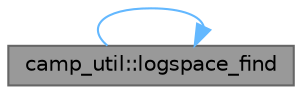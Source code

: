 digraph "camp_util::logspace_find"
{
 // LATEX_PDF_SIZE
  bgcolor="transparent";
  edge [fontname=Helvetica,fontsize=10,labelfontname=Helvetica,labelfontsize=10];
  node [fontname=Helvetica,fontsize=10,shape=box,height=0.2,width=0.4];
  rankdir="RL";
  Node1 [label="camp_util::logspace_find",height=0.2,width=0.4,color="gray40", fillcolor="grey60", style="filled", fontcolor="black",tooltip="Find the position of a real number in a 1D logarithmic array."];
  Node1 -> Node1 [dir="back",color="steelblue1",style="solid"];
}
